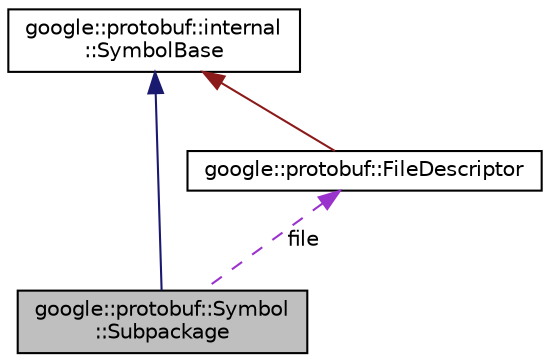 digraph "google::protobuf::Symbol::Subpackage"
{
 // LATEX_PDF_SIZE
  edge [fontname="Helvetica",fontsize="10",labelfontname="Helvetica",labelfontsize="10"];
  node [fontname="Helvetica",fontsize="10",shape=record];
  Node1 [label="google::protobuf::Symbol\l::Subpackage",height=0.2,width=0.4,color="black", fillcolor="grey75", style="filled", fontcolor="black",tooltip=" "];
  Node2 -> Node1 [dir="back",color="midnightblue",fontsize="10",style="solid",fontname="Helvetica"];
  Node2 [label="google::protobuf::internal\l::SymbolBase",height=0.2,width=0.4,color="black", fillcolor="white", style="filled",URL="$classgoogle_1_1protobuf_1_1internal_1_1SymbolBase.html",tooltip=" "];
  Node3 -> Node1 [dir="back",color="darkorchid3",fontsize="10",style="dashed",label=" file" ,fontname="Helvetica"];
  Node3 [label="google::protobuf::FileDescriptor",height=0.2,width=0.4,color="black", fillcolor="white", style="filled",URL="$classgoogle_1_1protobuf_1_1FileDescriptor.html",tooltip=" "];
  Node2 -> Node3 [dir="back",color="firebrick4",fontsize="10",style="solid",fontname="Helvetica"];
}
